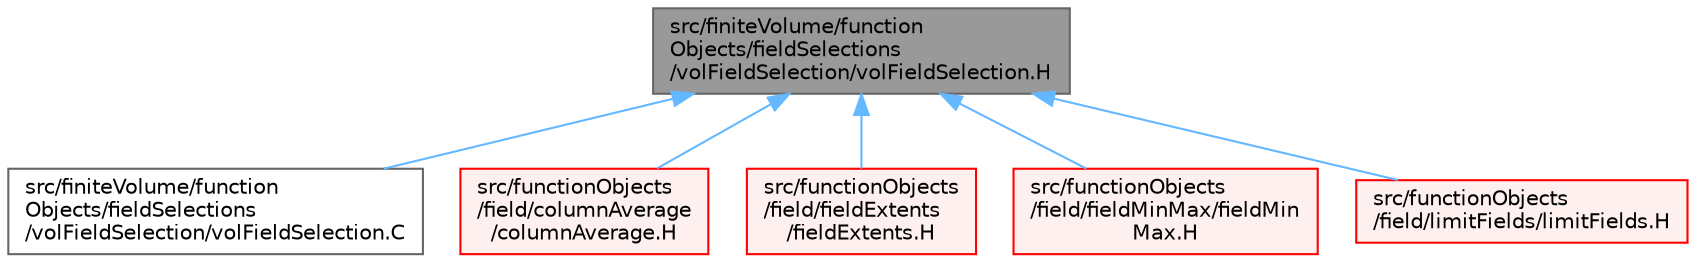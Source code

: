 digraph "src/finiteVolume/functionObjects/fieldSelections/volFieldSelection/volFieldSelection.H"
{
 // LATEX_PDF_SIZE
  bgcolor="transparent";
  edge [fontname=Helvetica,fontsize=10,labelfontname=Helvetica,labelfontsize=10];
  node [fontname=Helvetica,fontsize=10,shape=box,height=0.2,width=0.4];
  Node1 [id="Node000001",label="src/finiteVolume/function\lObjects/fieldSelections\l/volFieldSelection/volFieldSelection.H",height=0.2,width=0.4,color="gray40", fillcolor="grey60", style="filled", fontcolor="black",tooltip=" "];
  Node1 -> Node2 [id="edge1_Node000001_Node000002",dir="back",color="steelblue1",style="solid",tooltip=" "];
  Node2 [id="Node000002",label="src/finiteVolume/function\lObjects/fieldSelections\l/volFieldSelection/volFieldSelection.C",height=0.2,width=0.4,color="grey40", fillcolor="white", style="filled",URL="$volFieldSelection_8C.html",tooltip=" "];
  Node1 -> Node3 [id="edge2_Node000001_Node000003",dir="back",color="steelblue1",style="solid",tooltip=" "];
  Node3 [id="Node000003",label="src/functionObjects\l/field/columnAverage\l/columnAverage.H",height=0.2,width=0.4,color="red", fillcolor="#FFF0F0", style="filled",URL="$columnAverage_8H.html",tooltip=" "];
  Node1 -> Node5 [id="edge3_Node000001_Node000005",dir="back",color="steelblue1",style="solid",tooltip=" "];
  Node5 [id="Node000005",label="src/functionObjects\l/field/fieldExtents\l/fieldExtents.H",height=0.2,width=0.4,color="red", fillcolor="#FFF0F0", style="filled",URL="$fieldExtents_8H.html",tooltip=" "];
  Node1 -> Node8 [id="edge4_Node000001_Node000008",dir="back",color="steelblue1",style="solid",tooltip=" "];
  Node8 [id="Node000008",label="src/functionObjects\l/field/fieldMinMax/fieldMin\lMax.H",height=0.2,width=0.4,color="red", fillcolor="#FFF0F0", style="filled",URL="$fieldMinMax_8H.html",tooltip=" "];
  Node1 -> Node11 [id="edge5_Node000001_Node000011",dir="back",color="steelblue1",style="solid",tooltip=" "];
  Node11 [id="Node000011",label="src/functionObjects\l/field/limitFields/limitFields.H",height=0.2,width=0.4,color="red", fillcolor="#FFF0F0", style="filled",URL="$limitFields_8H.html",tooltip=" "];
}
